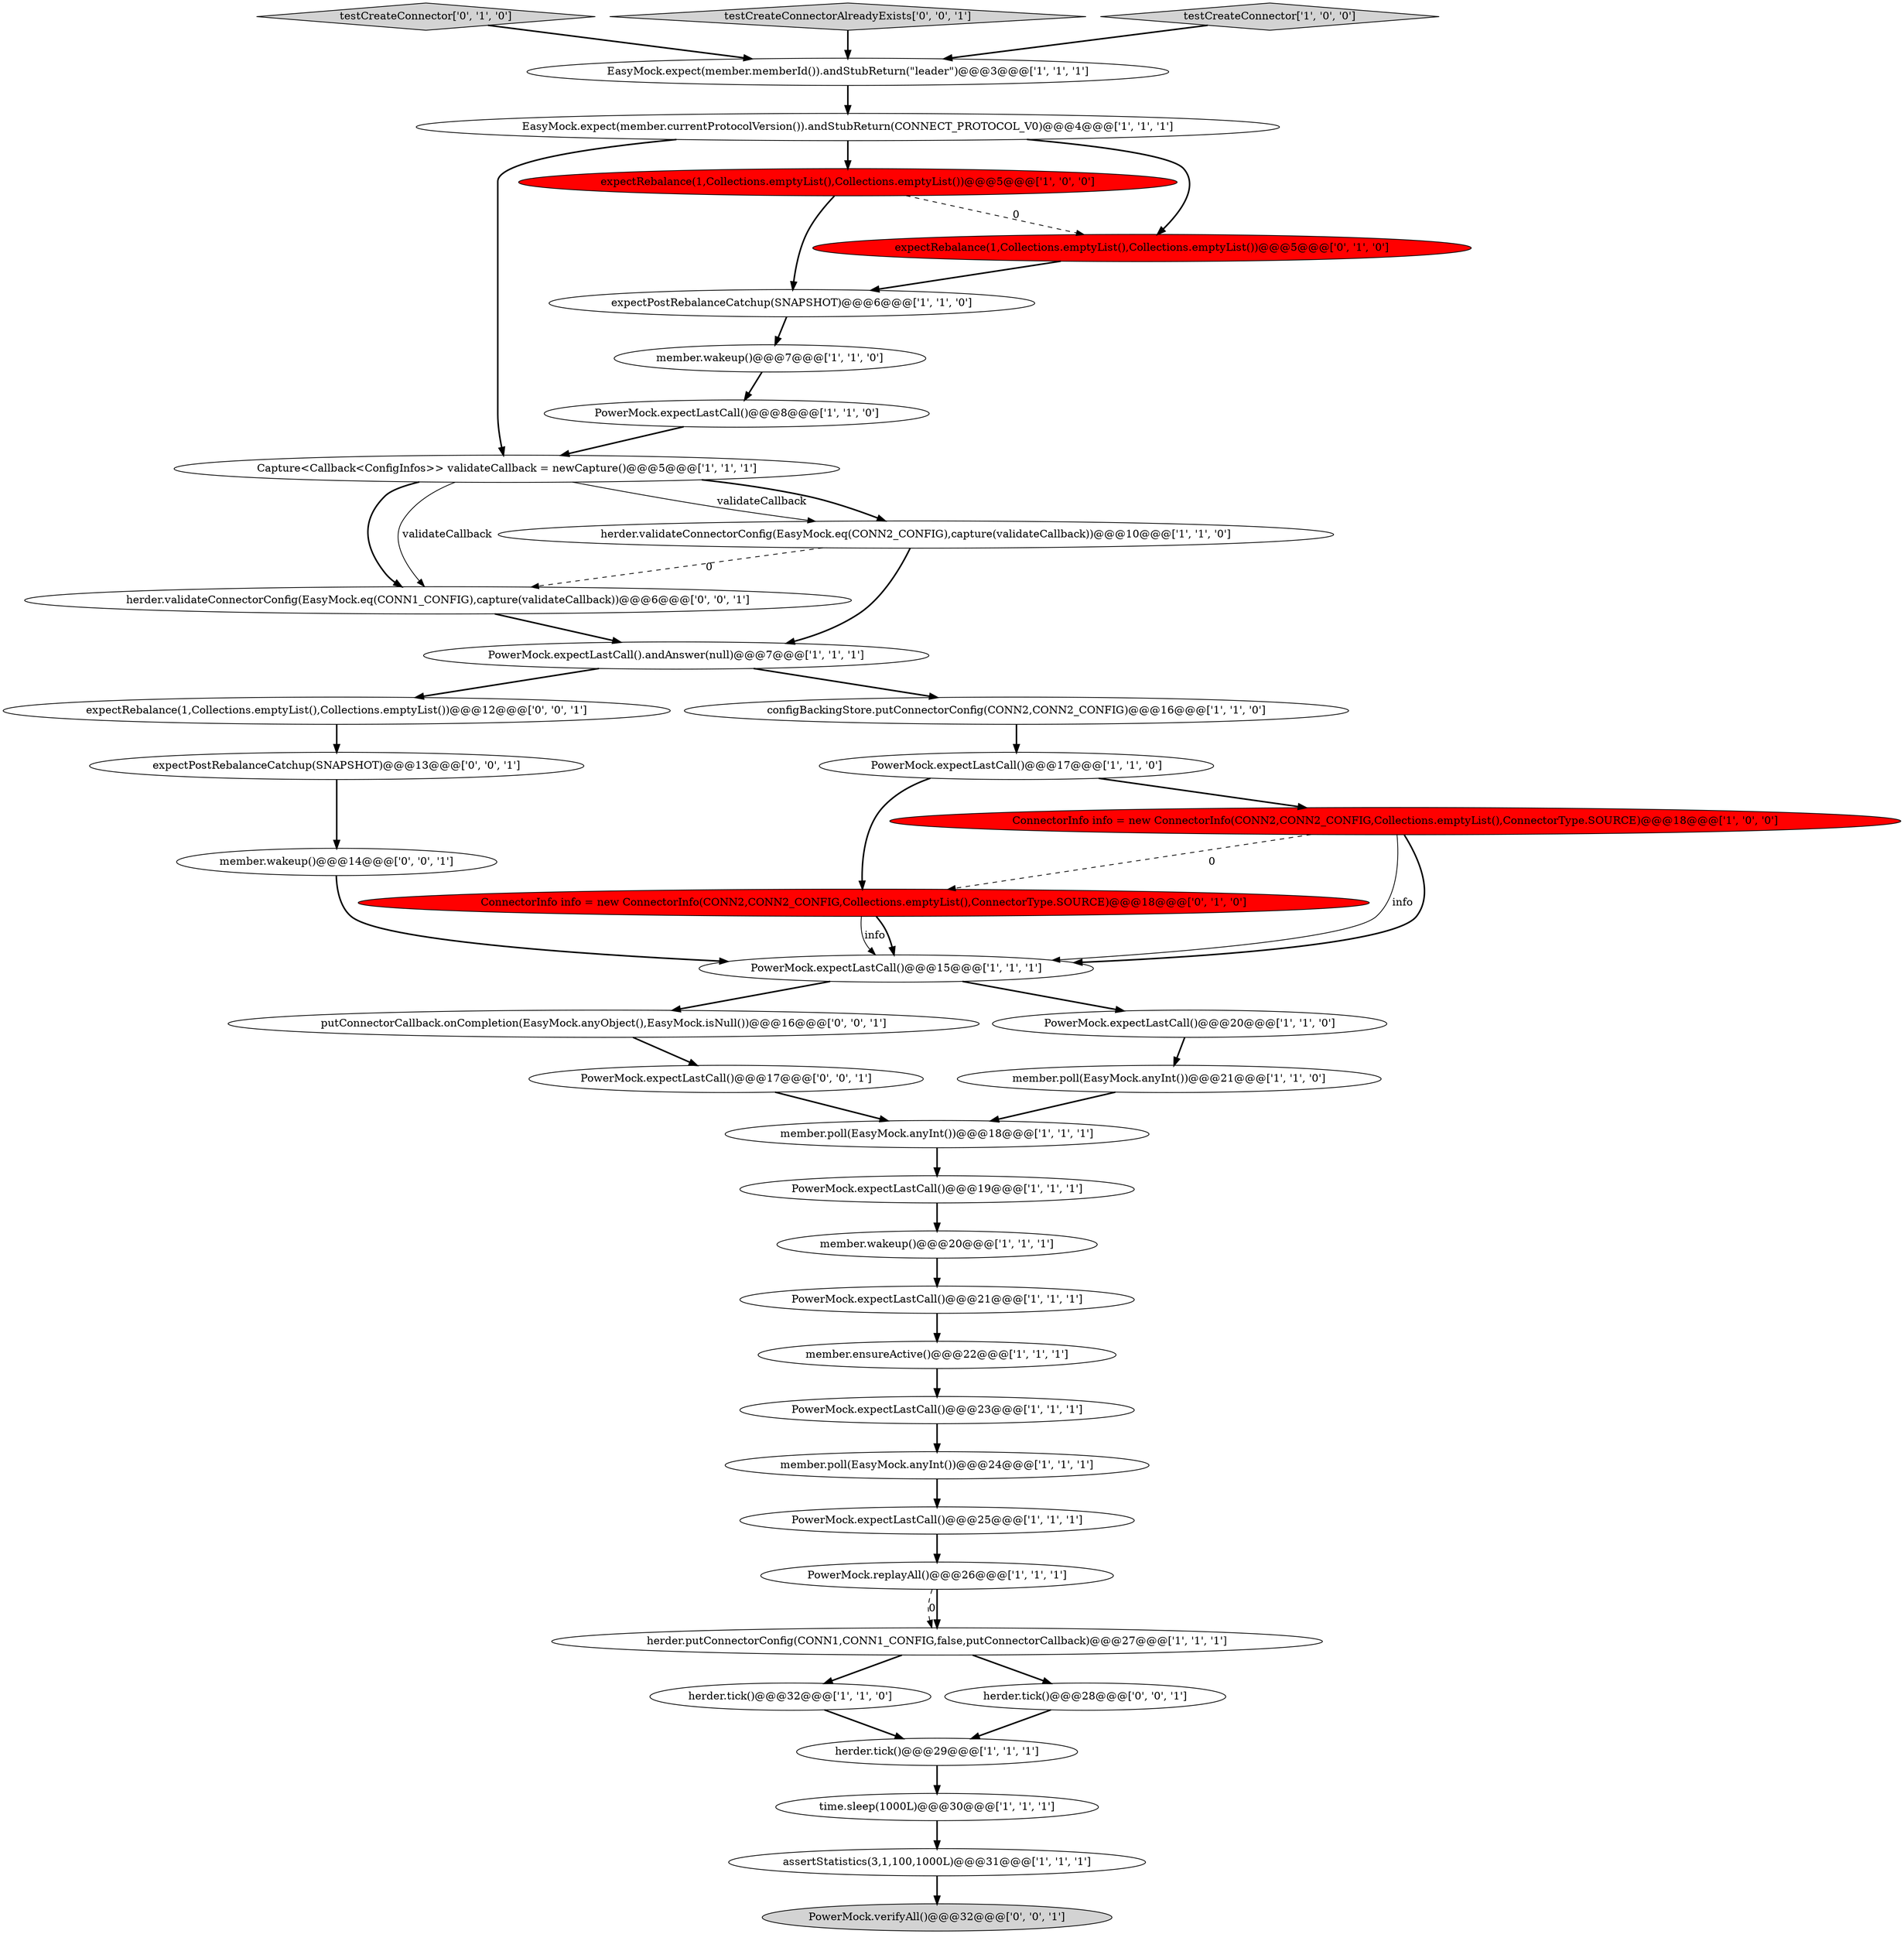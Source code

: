 digraph {
16 [style = filled, label = "Capture<Callback<ConfigInfos>> validateCallback = newCapture()@@@5@@@['1', '1', '1']", fillcolor = white, shape = ellipse image = "AAA0AAABBB1BBB"];
9 [style = filled, label = "assertStatistics(3,1,100,1000L)@@@31@@@['1', '1', '1']", fillcolor = white, shape = ellipse image = "AAA0AAABBB1BBB"];
34 [style = filled, label = "expectRebalance(1,Collections.emptyList(),Collections.emptyList())@@@12@@@['0', '0', '1']", fillcolor = white, shape = ellipse image = "AAA0AAABBB3BBB"];
17 [style = filled, label = "PowerMock.expectLastCall()@@@23@@@['1', '1', '1']", fillcolor = white, shape = ellipse image = "AAA0AAABBB1BBB"];
36 [style = filled, label = "herder.validateConnectorConfig(EasyMock.eq(CONN1_CONFIG),capture(validateCallback))@@@6@@@['0', '0', '1']", fillcolor = white, shape = ellipse image = "AAA0AAABBB3BBB"];
28 [style = filled, label = "member.wakeup()@@@7@@@['1', '1', '0']", fillcolor = white, shape = ellipse image = "AAA0AAABBB1BBB"];
13 [style = filled, label = "herder.tick()@@@32@@@['1', '1', '0']", fillcolor = white, shape = ellipse image = "AAA0AAABBB1BBB"];
19 [style = filled, label = "PowerMock.expectLastCall()@@@8@@@['1', '1', '0']", fillcolor = white, shape = ellipse image = "AAA0AAABBB1BBB"];
40 [style = filled, label = "PowerMock.expectLastCall()@@@17@@@['0', '0', '1']", fillcolor = white, shape = ellipse image = "AAA0AAABBB3BBB"];
15 [style = filled, label = "expectRebalance(1,Collections.emptyList(),Collections.emptyList())@@@5@@@['1', '0', '0']", fillcolor = red, shape = ellipse image = "AAA1AAABBB1BBB"];
21 [style = filled, label = "expectPostRebalanceCatchup(SNAPSHOT)@@@6@@@['1', '1', '0']", fillcolor = white, shape = ellipse image = "AAA0AAABBB1BBB"];
31 [style = filled, label = "ConnectorInfo info = new ConnectorInfo(CONN2,CONN2_CONFIG,Collections.emptyList(),ConnectorType.SOURCE)@@@18@@@['0', '1', '0']", fillcolor = red, shape = ellipse image = "AAA1AAABBB2BBB"];
5 [style = filled, label = "time.sleep(1000L)@@@30@@@['1', '1', '1']", fillcolor = white, shape = ellipse image = "AAA0AAABBB1BBB"];
37 [style = filled, label = "herder.tick()@@@28@@@['0', '0', '1']", fillcolor = white, shape = ellipse image = "AAA0AAABBB3BBB"];
32 [style = filled, label = "testCreateConnector['0', '1', '0']", fillcolor = lightgray, shape = diamond image = "AAA0AAABBB2BBB"];
12 [style = filled, label = "member.ensureActive()@@@22@@@['1', '1', '1']", fillcolor = white, shape = ellipse image = "AAA0AAABBB1BBB"];
38 [style = filled, label = "expectPostRebalanceCatchup(SNAPSHOT)@@@13@@@['0', '0', '1']", fillcolor = white, shape = ellipse image = "AAA0AAABBB3BBB"];
24 [style = filled, label = "member.wakeup()@@@20@@@['1', '1', '1']", fillcolor = white, shape = ellipse image = "AAA0AAABBB1BBB"];
30 [style = filled, label = "expectRebalance(1,Collections.emptyList(),Collections.emptyList())@@@5@@@['0', '1', '0']", fillcolor = red, shape = ellipse image = "AAA1AAABBB2BBB"];
11 [style = filled, label = "herder.tick()@@@29@@@['1', '1', '1']", fillcolor = white, shape = ellipse image = "AAA0AAABBB1BBB"];
20 [style = filled, label = "EasyMock.expect(member.currentProtocolVersion()).andStubReturn(CONNECT_PROTOCOL_V0)@@@4@@@['1', '1', '1']", fillcolor = white, shape = ellipse image = "AAA0AAABBB1BBB"];
25 [style = filled, label = "PowerMock.expectLastCall()@@@21@@@['1', '1', '1']", fillcolor = white, shape = ellipse image = "AAA0AAABBB1BBB"];
33 [style = filled, label = "member.wakeup()@@@14@@@['0', '0', '1']", fillcolor = white, shape = ellipse image = "AAA0AAABBB3BBB"];
3 [style = filled, label = "EasyMock.expect(member.memberId()).andStubReturn(\"leader\")@@@3@@@['1', '1', '1']", fillcolor = white, shape = ellipse image = "AAA0AAABBB1BBB"];
41 [style = filled, label = "testCreateConnectorAlreadyExists['0', '0', '1']", fillcolor = lightgray, shape = diamond image = "AAA0AAABBB3BBB"];
2 [style = filled, label = "PowerMock.replayAll()@@@26@@@['1', '1', '1']", fillcolor = white, shape = ellipse image = "AAA0AAABBB1BBB"];
39 [style = filled, label = "PowerMock.verifyAll()@@@32@@@['0', '0', '1']", fillcolor = lightgray, shape = ellipse image = "AAA0AAABBB3BBB"];
29 [style = filled, label = "PowerMock.expectLastCall()@@@19@@@['1', '1', '1']", fillcolor = white, shape = ellipse image = "AAA0AAABBB1BBB"];
35 [style = filled, label = "putConnectorCallback.onCompletion(EasyMock.anyObject(),EasyMock.isNull())@@@16@@@['0', '0', '1']", fillcolor = white, shape = ellipse image = "AAA0AAABBB3BBB"];
1 [style = filled, label = "testCreateConnector['1', '0', '0']", fillcolor = lightgray, shape = diamond image = "AAA0AAABBB1BBB"];
7 [style = filled, label = "PowerMock.expectLastCall()@@@17@@@['1', '1', '0']", fillcolor = white, shape = ellipse image = "AAA0AAABBB1BBB"];
23 [style = filled, label = "herder.putConnectorConfig(CONN1,CONN1_CONFIG,false,putConnectorCallback)@@@27@@@['1', '1', '1']", fillcolor = white, shape = ellipse image = "AAA0AAABBB1BBB"];
14 [style = filled, label = "herder.validateConnectorConfig(EasyMock.eq(CONN2_CONFIG),capture(validateCallback))@@@10@@@['1', '1', '0']", fillcolor = white, shape = ellipse image = "AAA0AAABBB1BBB"];
26 [style = filled, label = "configBackingStore.putConnectorConfig(CONN2,CONN2_CONFIG)@@@16@@@['1', '1', '0']", fillcolor = white, shape = ellipse image = "AAA0AAABBB1BBB"];
22 [style = filled, label = "member.poll(EasyMock.anyInt())@@@21@@@['1', '1', '0']", fillcolor = white, shape = ellipse image = "AAA0AAABBB1BBB"];
27 [style = filled, label = "PowerMock.expectLastCall()@@@15@@@['1', '1', '1']", fillcolor = white, shape = ellipse image = "AAA0AAABBB1BBB"];
18 [style = filled, label = "PowerMock.expectLastCall()@@@20@@@['1', '1', '0']", fillcolor = white, shape = ellipse image = "AAA0AAABBB1BBB"];
6 [style = filled, label = "PowerMock.expectLastCall().andAnswer(null)@@@7@@@['1', '1', '1']", fillcolor = white, shape = ellipse image = "AAA0AAABBB1BBB"];
0 [style = filled, label = "ConnectorInfo info = new ConnectorInfo(CONN2,CONN2_CONFIG,Collections.emptyList(),ConnectorType.SOURCE)@@@18@@@['1', '0', '0']", fillcolor = red, shape = ellipse image = "AAA1AAABBB1BBB"];
10 [style = filled, label = "member.poll(EasyMock.anyInt())@@@24@@@['1', '1', '1']", fillcolor = white, shape = ellipse image = "AAA0AAABBB1BBB"];
8 [style = filled, label = "PowerMock.expectLastCall()@@@25@@@['1', '1', '1']", fillcolor = white, shape = ellipse image = "AAA0AAABBB1BBB"];
4 [style = filled, label = "member.poll(EasyMock.anyInt())@@@18@@@['1', '1', '1']", fillcolor = white, shape = ellipse image = "AAA0AAABBB1BBB"];
40->4 [style = bold, label=""];
36->6 [style = bold, label=""];
17->10 [style = bold, label=""];
2->23 [style = dashed, label="0"];
27->18 [style = bold, label=""];
16->36 [style = bold, label=""];
6->26 [style = bold, label=""];
9->39 [style = bold, label=""];
26->7 [style = bold, label=""];
6->34 [style = bold, label=""];
5->9 [style = bold, label=""];
37->11 [style = bold, label=""];
0->27 [style = solid, label="info"];
15->21 [style = bold, label=""];
0->27 [style = bold, label=""];
31->27 [style = solid, label="info"];
41->3 [style = bold, label=""];
12->17 [style = bold, label=""];
1->3 [style = bold, label=""];
15->30 [style = dashed, label="0"];
7->0 [style = bold, label=""];
4->29 [style = bold, label=""];
16->36 [style = solid, label="validateCallback"];
7->31 [style = bold, label=""];
14->36 [style = dashed, label="0"];
13->11 [style = bold, label=""];
33->27 [style = bold, label=""];
27->35 [style = bold, label=""];
21->28 [style = bold, label=""];
19->16 [style = bold, label=""];
22->4 [style = bold, label=""];
2->23 [style = bold, label=""];
35->40 [style = bold, label=""];
11->5 [style = bold, label=""];
30->21 [style = bold, label=""];
3->20 [style = bold, label=""];
18->22 [style = bold, label=""];
23->37 [style = bold, label=""];
20->16 [style = bold, label=""];
10->8 [style = bold, label=""];
8->2 [style = bold, label=""];
31->27 [style = bold, label=""];
25->12 [style = bold, label=""];
23->13 [style = bold, label=""];
16->14 [style = solid, label="validateCallback"];
24->25 [style = bold, label=""];
0->31 [style = dashed, label="0"];
28->19 [style = bold, label=""];
16->14 [style = bold, label=""];
34->38 [style = bold, label=""];
20->30 [style = bold, label=""];
29->24 [style = bold, label=""];
32->3 [style = bold, label=""];
20->15 [style = bold, label=""];
38->33 [style = bold, label=""];
14->6 [style = bold, label=""];
}
